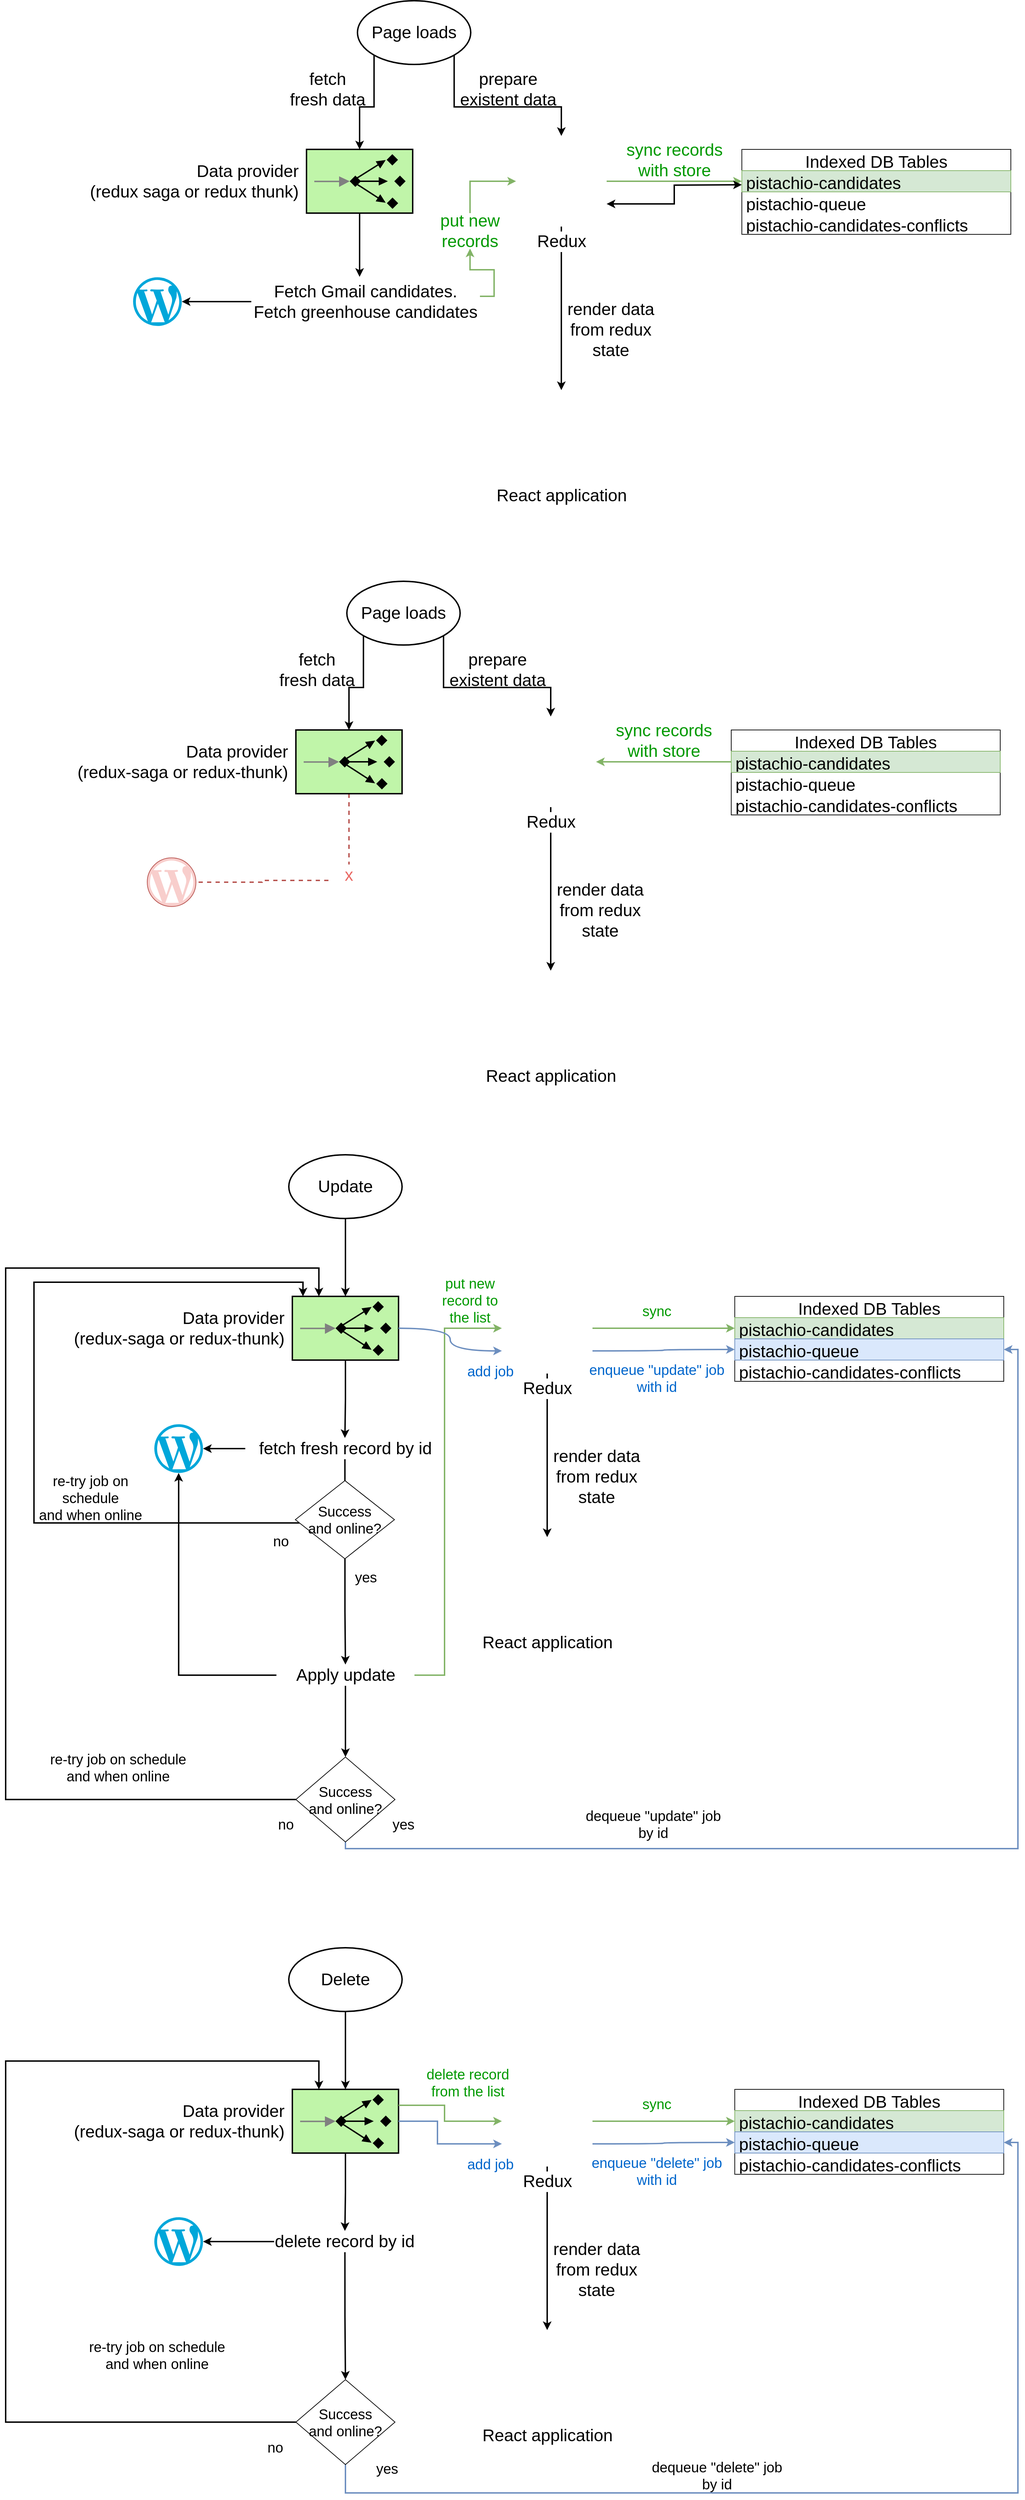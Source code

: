 <mxfile version="20.2.3" type="github">
  <diagram id="n3OmtDXUTwSOZxKZHaJ7" name="Page-1">
    <mxGraphModel dx="2813" dy="1084" grid="1" gridSize="10" guides="1" tooltips="1" connect="1" arrows="1" fold="1" page="1" pageScale="1" pageWidth="850" pageHeight="1100" math="0" shadow="0">
      <root>
        <mxCell id="0" />
        <mxCell id="1" parent="0" />
        <mxCell id="Z41pFUrx37civVczPFok-12" style="edgeStyle=orthogonalEdgeStyle;rounded=0;orthogonalLoop=1;jettySize=auto;html=1;exitX=0;exitY=1;exitDx=0;exitDy=0;entryX=0.5;entryY=0;entryDx=0;entryDy=0;entryPerimeter=0;fontSize=24;startArrow=none;startFill=0;strokeWidth=2;" parent="1" source="Z41pFUrx37civVczPFok-16" target="Z41pFUrx37civVczPFok-6" edge="1">
          <mxGeometry relative="1" as="geometry">
            <mxPoint x="180" y="130" as="sourcePoint" />
          </mxGeometry>
        </mxCell>
        <mxCell id="Z41pFUrx37civVczPFok-13" style="edgeStyle=orthogonalEdgeStyle;rounded=0;orthogonalLoop=1;jettySize=auto;html=1;exitX=1;exitY=1;exitDx=0;exitDy=0;entryX=0.5;entryY=0;entryDx=0;entryDy=0;fontSize=24;startArrow=none;startFill=0;strokeWidth=2;" parent="1" source="Z41pFUrx37civVczPFok-16" target="Z41pFUrx37civVczPFok-5" edge="1">
          <mxGeometry relative="1" as="geometry">
            <mxPoint x="260" y="130" as="sourcePoint" />
            <Array as="points">
              <mxPoint x="274" y="200" />
              <mxPoint x="425" y="200" />
            </Array>
          </mxGeometry>
        </mxCell>
        <mxCell id="Z41pFUrx37civVczPFok-4" value="React application" style="shape=image;html=1;verticalAlign=top;verticalLabelPosition=bottom;labelBackgroundColor=#ffffff;imageAspect=0;aspect=fixed;image=https://cdn1.iconfinder.com/data/icons/unicons-line-vol-5/24/react-128.png;fontSize=24;" parent="1" vertex="1">
          <mxGeometry x="361" y="600" width="128" height="128" as="geometry" />
        </mxCell>
        <mxCell id="Z41pFUrx37civVczPFok-11" style="edgeStyle=orthogonalEdgeStyle;rounded=0;orthogonalLoop=1;jettySize=auto;html=1;entryX=0;entryY=0.5;entryDx=0;entryDy=0;fontSize=24;strokeWidth=2;startArrow=none;startFill=0;fillColor=#d5e8d4;strokeColor=#82b366;" parent="1" source="Z41pFUrx37civVczPFok-5" target="Z41pFUrx37civVczPFok-8" edge="1">
          <mxGeometry relative="1" as="geometry" />
        </mxCell>
        <mxCell id="Z41pFUrx37civVczPFok-21" style="edgeStyle=orthogonalEdgeStyle;rounded=0;orthogonalLoop=1;jettySize=auto;html=1;entryX=0.5;entryY=0;entryDx=0;entryDy=0;fontSize=24;startArrow=none;startFill=0;strokeWidth=2;" parent="1" source="Z41pFUrx37civVczPFok-5" target="Z41pFUrx37civVczPFok-4" edge="1">
          <mxGeometry relative="1" as="geometry" />
        </mxCell>
        <mxCell id="X_6sAjhMBoOv0ny-Y4ly-42" style="edgeStyle=orthogonalEdgeStyle;rounded=0;orthogonalLoop=1;jettySize=auto;html=1;exitX=1;exitY=0.75;exitDx=0;exitDy=0;fontSize=20;startArrow=classic;startFill=1;strokeWidth=2;" edge="1" parent="1" source="Z41pFUrx37civVczPFok-5">
          <mxGeometry relative="1" as="geometry">
            <mxPoint x="680" y="310" as="targetPoint" />
          </mxGeometry>
        </mxCell>
        <mxCell id="Z41pFUrx37civVczPFok-5" value="Redux" style="shape=image;html=1;verticalAlign=top;verticalLabelPosition=bottom;labelBackgroundColor=#ffffff;imageAspect=0;aspect=fixed;image=https://cdn2.iconfinder.com/data/icons/boxicons-logos/24/bxl-redux-128.png;fontSize=24;" parent="1" vertex="1">
          <mxGeometry x="361" y="241" width="128" height="128" as="geometry" />
        </mxCell>
        <mxCell id="Z41pFUrx37civVczPFok-15" style="edgeStyle=orthogonalEdgeStyle;rounded=0;orthogonalLoop=1;jettySize=auto;html=1;entryX=0.5;entryY=0;entryDx=0;entryDy=0;fontSize=24;startArrow=none;startFill=0;strokeWidth=2;" parent="1" source="Z41pFUrx37civVczPFok-6" edge="1">
          <mxGeometry relative="1" as="geometry">
            <mxPoint x="140" y="440" as="targetPoint" />
          </mxGeometry>
        </mxCell>
        <mxCell id="Z41pFUrx37civVczPFok-6" value="&lt;font style=&quot;font-size: 24px;&quot;&gt;Data provider&lt;br&gt;&lt;/font&gt;&lt;font style=&quot;font-size: 24px;&quot;&gt;(redux saga or redux thunk)&lt;br&gt;&lt;/font&gt;" style="fillColor=#c0f5a9;dashed=0;outlineConnect=0;strokeWidth=2;html=1;align=right;fontSize=8;verticalLabelPosition=middle;verticalAlign=middle;shape=mxgraph.eip.message_dispatcher;labelPosition=left;spacingRight=10;" parent="1" vertex="1">
          <mxGeometry x="65" y="260" width="150" height="90" as="geometry" />
        </mxCell>
        <mxCell id="Z41pFUrx37civVczPFok-7" value="Indexed DB Tables" style="swimlane;fontStyle=0;childLayout=stackLayout;horizontal=1;startSize=30;horizontalStack=0;resizeParent=1;resizeParentMax=0;resizeLast=0;collapsible=1;marginBottom=0;fontSize=24;" parent="1" vertex="1">
          <mxGeometry x="680" y="260" width="380" height="120" as="geometry" />
        </mxCell>
        <mxCell id="Z41pFUrx37civVczPFok-8" value="pistachio-candidates" style="text;strokeColor=#82b366;fillColor=#d5e8d4;align=left;verticalAlign=middle;spacingLeft=4;spacingRight=4;overflow=hidden;points=[[0,0.5],[1,0.5]];portConstraint=eastwest;rotatable=0;fontSize=24;" parent="Z41pFUrx37civVczPFok-7" vertex="1">
          <mxGeometry y="30" width="380" height="30" as="geometry" />
        </mxCell>
        <mxCell id="Z41pFUrx37civVczPFok-9" value="pistachio-queue" style="text;strokeColor=none;fillColor=none;align=left;verticalAlign=middle;spacingLeft=4;spacingRight=4;overflow=hidden;points=[[0,0.5],[1,0.5]];portConstraint=eastwest;rotatable=0;fontSize=24;" parent="Z41pFUrx37civVczPFok-7" vertex="1">
          <mxGeometry y="60" width="380" height="30" as="geometry" />
        </mxCell>
        <mxCell id="Z41pFUrx37civVczPFok-10" value="pistachio-candidates-conflicts" style="text;strokeColor=none;fillColor=none;align=left;verticalAlign=middle;spacingLeft=4;spacingRight=4;overflow=hidden;points=[[0,0.5],[1,0.5]];portConstraint=eastwest;rotatable=0;fontSize=24;" parent="Z41pFUrx37civVczPFok-7" vertex="1">
          <mxGeometry y="90" width="380" height="30" as="geometry" />
        </mxCell>
        <mxCell id="Z41pFUrx37civVczPFok-20" style="edgeStyle=orthogonalEdgeStyle;rounded=0;orthogonalLoop=1;jettySize=auto;html=1;entryX=0;entryY=0.5;entryDx=0;entryDy=0;fontSize=24;startArrow=none;startFill=0;strokeWidth=2;exitX=0.5;exitY=0;exitDx=0;exitDy=0;fillColor=#d5e8d4;strokeColor=#82b366;" parent="1" source="Z41pFUrx37civVczPFok-25" target="Z41pFUrx37civVczPFok-5" edge="1">
          <mxGeometry relative="1" as="geometry" />
        </mxCell>
        <mxCell id="Z41pFUrx37civVczPFok-16" value="&lt;font style=&quot;font-size: 24px;&quot;&gt;Page loads&lt;/font&gt;" style="ellipse;whiteSpace=wrap;html=1;fontSize=24;strokeWidth=2;" parent="1" vertex="1">
          <mxGeometry x="137" y="50" width="160" height="90" as="geometry" />
        </mxCell>
        <mxCell id="Z41pFUrx37civVczPFok-18" value="" style="dashed=0;outlineConnect=0;html=1;align=center;labelPosition=center;verticalLabelPosition=bottom;verticalAlign=top;shape=mxgraph.weblogos.wordpress_2;fillColor=#00A7DA;strokeColor=none;fontSize=24;" parent="1" vertex="1">
          <mxGeometry x="-180" y="440.6" width="68.8" height="68.8" as="geometry" />
        </mxCell>
        <mxCell id="Z41pFUrx37civVczPFok-22" value="fetch fresh data" style="text;html=1;strokeColor=none;fillColor=none;align=center;verticalAlign=middle;whiteSpace=wrap;rounded=0;fontSize=24;" parent="1" vertex="1">
          <mxGeometry x="40" y="160" width="110" height="30" as="geometry" />
        </mxCell>
        <mxCell id="Z41pFUrx37civVczPFok-23" value="prepare existent data" style="text;html=1;strokeColor=none;fillColor=none;align=center;verticalAlign=middle;whiteSpace=wrap;rounded=0;fontSize=24;" parent="1" vertex="1">
          <mxGeometry x="275" y="160" width="150" height="30" as="geometry" />
        </mxCell>
        <mxCell id="Z41pFUrx37civVczPFok-24" value="sync records with store" style="text;html=1;strokeColor=none;fillColor=none;align=center;verticalAlign=middle;whiteSpace=wrap;rounded=0;fontSize=24;fontColor=#009900;" parent="1" vertex="1">
          <mxGeometry x="510" y="255" width="150" height="40" as="geometry" />
        </mxCell>
        <mxCell id="Z41pFUrx37civVczPFok-25" value="put new records" style="text;html=1;strokeColor=none;fillColor=none;align=center;verticalAlign=middle;whiteSpace=wrap;rounded=0;fontSize=24;fontColor=#009900;" parent="1" vertex="1">
          <mxGeometry x="236" y="350" width="120" height="50" as="geometry" />
        </mxCell>
        <mxCell id="Z41pFUrx37civVczPFok-29" value="render data from redux state" style="text;html=1;strokeColor=none;fillColor=none;align=center;verticalAlign=middle;whiteSpace=wrap;rounded=0;fontSize=24;" parent="1" vertex="1">
          <mxGeometry x="410" y="500.4" width="170" height="30" as="geometry" />
        </mxCell>
        <mxCell id="Z41pFUrx37civVczPFok-31" style="edgeStyle=orthogonalEdgeStyle;rounded=0;orthogonalLoop=1;jettySize=auto;html=1;fontSize=24;startArrow=none;startFill=0;strokeWidth=2;" parent="1" source="Z41pFUrx37civVczPFok-30" target="Z41pFUrx37civVczPFok-18" edge="1">
          <mxGeometry relative="1" as="geometry" />
        </mxCell>
        <mxCell id="X_6sAjhMBoOv0ny-Y4ly-40" style="edgeStyle=orthogonalEdgeStyle;rounded=0;orthogonalLoop=1;jettySize=auto;html=1;entryX=0.5;entryY=1;entryDx=0;entryDy=0;fontSize=20;startArrow=none;startFill=0;strokeWidth=2;exitX=1;exitY=0.25;exitDx=0;exitDy=0;fillColor=#d5e8d4;strokeColor=#82b366;" edge="1" parent="1" source="Z41pFUrx37civVczPFok-30" target="Z41pFUrx37civVczPFok-25">
          <mxGeometry relative="1" as="geometry" />
        </mxCell>
        <mxCell id="Z41pFUrx37civVczPFok-30" value="&lt;div&gt;Fetch Gmail candidates.&lt;/div&gt;&lt;div&gt;Fetch greenhouse candidates&lt;br&gt;&lt;/div&gt;" style="text;html=1;strokeColor=none;fillColor=none;align=center;verticalAlign=middle;whiteSpace=wrap;rounded=0;fontSize=24;" parent="1" vertex="1">
          <mxGeometry x="-13" y="460" width="323" height="30" as="geometry" />
        </mxCell>
        <mxCell id="Z41pFUrx37civVczPFok-32" style="edgeStyle=orthogonalEdgeStyle;rounded=0;orthogonalLoop=1;jettySize=auto;html=1;exitX=0;exitY=1;exitDx=0;exitDy=0;entryX=0.5;entryY=0;entryDx=0;entryDy=0;entryPerimeter=0;fontSize=24;startArrow=none;startFill=0;strokeWidth=2;" parent="1" source="Z41pFUrx37civVczPFok-45" target="Z41pFUrx37civVczPFok-39" edge="1">
          <mxGeometry relative="1" as="geometry">
            <mxPoint x="165" y="950" as="sourcePoint" />
          </mxGeometry>
        </mxCell>
        <mxCell id="Z41pFUrx37civVczPFok-33" style="edgeStyle=orthogonalEdgeStyle;rounded=0;orthogonalLoop=1;jettySize=auto;html=1;exitX=1;exitY=1;exitDx=0;exitDy=0;entryX=0.5;entryY=0;entryDx=0;entryDy=0;fontSize=24;startArrow=none;startFill=0;strokeWidth=2;" parent="1" source="Z41pFUrx37civVczPFok-45" target="Z41pFUrx37civVczPFok-37" edge="1">
          <mxGeometry relative="1" as="geometry">
            <mxPoint x="245" y="950" as="sourcePoint" />
            <Array as="points">
              <mxPoint x="259" y="1020" />
              <mxPoint x="410" y="1020" />
            </Array>
          </mxGeometry>
        </mxCell>
        <mxCell id="Z41pFUrx37civVczPFok-34" value="React application" style="shape=image;html=1;verticalAlign=top;verticalLabelPosition=bottom;labelBackgroundColor=#ffffff;imageAspect=0;aspect=fixed;image=https://cdn1.iconfinder.com/data/icons/unicons-line-vol-5/24/react-128.png;fontSize=24;" parent="1" vertex="1">
          <mxGeometry x="346" y="1420" width="128" height="128" as="geometry" />
        </mxCell>
        <mxCell id="Z41pFUrx37civVczPFok-35" style="edgeStyle=orthogonalEdgeStyle;rounded=0;orthogonalLoop=1;jettySize=auto;html=1;entryX=0;entryY=0.5;entryDx=0;entryDy=0;fontSize=24;strokeWidth=2;startArrow=classic;startFill=1;endArrow=none;endFill=0;fillColor=#d5e8d4;strokeColor=#82b366;" parent="1" source="Z41pFUrx37civVczPFok-37" target="Z41pFUrx37civVczPFok-41" edge="1">
          <mxGeometry relative="1" as="geometry" />
        </mxCell>
        <mxCell id="Z41pFUrx37civVczPFok-36" style="edgeStyle=orthogonalEdgeStyle;rounded=0;orthogonalLoop=1;jettySize=auto;html=1;entryX=0.5;entryY=0;entryDx=0;entryDy=0;fontSize=24;startArrow=none;startFill=0;strokeWidth=2;" parent="1" source="Z41pFUrx37civVczPFok-37" target="Z41pFUrx37civVczPFok-34" edge="1">
          <mxGeometry relative="1" as="geometry" />
        </mxCell>
        <mxCell id="Z41pFUrx37civVczPFok-37" value="Redux" style="shape=image;html=1;verticalAlign=top;verticalLabelPosition=bottom;labelBackgroundColor=#ffffff;imageAspect=0;aspect=fixed;image=https://cdn2.iconfinder.com/data/icons/boxicons-logos/24/bxl-redux-128.png;fontSize=24;" parent="1" vertex="1">
          <mxGeometry x="346" y="1061" width="128" height="128" as="geometry" />
        </mxCell>
        <mxCell id="Z41pFUrx37civVczPFok-38" style="edgeStyle=orthogonalEdgeStyle;rounded=0;orthogonalLoop=1;jettySize=auto;html=1;fontSize=24;startArrow=none;startFill=0;strokeWidth=2;entryX=0.5;entryY=0;entryDx=0;entryDy=0;dashed=1;fillColor=#f8cecc;strokeColor=#b85450;endArrow=none;endFill=0;" parent="1" source="Z41pFUrx37civVczPFok-39" target="Z41pFUrx37civVczPFok-53" edge="1">
          <mxGeometry relative="1" as="geometry">
            <mxPoint x="125" y="1270" as="targetPoint" />
          </mxGeometry>
        </mxCell>
        <mxCell id="Z41pFUrx37civVczPFok-39" value="&lt;font style=&quot;font-size: 24px;&quot;&gt;Data provider&lt;br&gt;&lt;/font&gt;&lt;font style=&quot;font-size: 24px;&quot;&gt;(redux-saga or redux-thunk)&lt;br&gt;&lt;/font&gt;" style="fillColor=#c0f5a9;dashed=0;outlineConnect=0;strokeWidth=2;html=1;align=right;fontSize=8;verticalLabelPosition=middle;verticalAlign=middle;shape=mxgraph.eip.message_dispatcher;labelPosition=left;spacingRight=10;" parent="1" vertex="1">
          <mxGeometry x="50" y="1080" width="150" height="90" as="geometry" />
        </mxCell>
        <mxCell id="Z41pFUrx37civVczPFok-40" value="Indexed DB Tables" style="swimlane;fontStyle=0;childLayout=stackLayout;horizontal=1;startSize=30;horizontalStack=0;resizeParent=1;resizeParentMax=0;resizeLast=0;collapsible=1;marginBottom=0;fontSize=24;" parent="1" vertex="1">
          <mxGeometry x="665" y="1080" width="380" height="120" as="geometry" />
        </mxCell>
        <mxCell id="Z41pFUrx37civVczPFok-41" value="pistachio-candidates" style="text;strokeColor=#82b366;fillColor=#d5e8d4;align=left;verticalAlign=middle;spacingLeft=4;spacingRight=4;overflow=hidden;points=[[0,0.5],[1,0.5]];portConstraint=eastwest;rotatable=0;fontSize=24;" parent="Z41pFUrx37civVczPFok-40" vertex="1">
          <mxGeometry y="30" width="380" height="30" as="geometry" />
        </mxCell>
        <mxCell id="Z41pFUrx37civVczPFok-42" value="pistachio-queue" style="text;strokeColor=none;fillColor=none;align=left;verticalAlign=middle;spacingLeft=4;spacingRight=4;overflow=hidden;points=[[0,0.5],[1,0.5]];portConstraint=eastwest;rotatable=0;fontSize=24;" parent="Z41pFUrx37civVczPFok-40" vertex="1">
          <mxGeometry y="60" width="380" height="30" as="geometry" />
        </mxCell>
        <mxCell id="Z41pFUrx37civVczPFok-43" value="pistachio-candidates-conflicts" style="text;strokeColor=none;fillColor=none;align=left;verticalAlign=middle;spacingLeft=4;spacingRight=4;overflow=hidden;points=[[0,0.5],[1,0.5]];portConstraint=eastwest;rotatable=0;fontSize=24;" parent="Z41pFUrx37civVczPFok-40" vertex="1">
          <mxGeometry y="90" width="380" height="30" as="geometry" />
        </mxCell>
        <mxCell id="Z41pFUrx37civVczPFok-45" value="&lt;font style=&quot;font-size: 24px;&quot;&gt;Page loads&lt;/font&gt;" style="ellipse;whiteSpace=wrap;html=1;fontSize=24;strokeWidth=2;" parent="1" vertex="1">
          <mxGeometry x="122" y="870" width="160" height="90" as="geometry" />
        </mxCell>
        <mxCell id="Z41pFUrx37civVczPFok-46" value="" style="dashed=0;outlineConnect=0;html=1;align=center;labelPosition=center;verticalLabelPosition=bottom;verticalAlign=top;shape=mxgraph.weblogos.wordpress_2;fillColor=#f8cecc;strokeColor=#b85450;fontSize=24;" parent="1" vertex="1">
          <mxGeometry x="-160" y="1260.6" width="68.8" height="68.8" as="geometry" />
        </mxCell>
        <mxCell id="Z41pFUrx37civVczPFok-47" value="fetch fresh data" style="text;html=1;strokeColor=none;fillColor=none;align=center;verticalAlign=middle;whiteSpace=wrap;rounded=0;fontSize=24;" parent="1" vertex="1">
          <mxGeometry x="25" y="980" width="110" height="30" as="geometry" />
        </mxCell>
        <mxCell id="Z41pFUrx37civVczPFok-48" value="prepare existent data" style="text;html=1;strokeColor=none;fillColor=none;align=center;verticalAlign=middle;whiteSpace=wrap;rounded=0;fontSize=24;" parent="1" vertex="1">
          <mxGeometry x="260" y="980" width="150" height="30" as="geometry" />
        </mxCell>
        <mxCell id="Z41pFUrx37civVczPFok-49" value="sync records with store" style="text;html=1;strokeColor=none;fillColor=none;align=center;verticalAlign=middle;whiteSpace=wrap;rounded=0;fontSize=24;fontColor=#009900;" parent="1" vertex="1">
          <mxGeometry x="495" y="1075" width="150" height="40" as="geometry" />
        </mxCell>
        <mxCell id="Z41pFUrx37civVczPFok-51" value="render data from redux state" style="text;html=1;strokeColor=none;fillColor=none;align=center;verticalAlign=middle;whiteSpace=wrap;rounded=0;fontSize=24;" parent="1" vertex="1">
          <mxGeometry x="395" y="1320.4" width="170" height="30" as="geometry" />
        </mxCell>
        <mxCell id="Z41pFUrx37civVczPFok-52" style="edgeStyle=orthogonalEdgeStyle;rounded=0;orthogonalLoop=1;jettySize=auto;html=1;fontSize=24;startArrow=none;startFill=0;strokeWidth=2;exitX=0;exitY=0.75;exitDx=0;exitDy=0;endArrow=none;endFill=0;dashed=1;fillColor=#f8cecc;strokeColor=#b85450;" parent="1" source="Z41pFUrx37civVczPFok-53" target="Z41pFUrx37civVczPFok-46" edge="1">
          <mxGeometry relative="1" as="geometry" />
        </mxCell>
        <mxCell id="Z41pFUrx37civVczPFok-53" value="x" style="text;html=1;align=center;verticalAlign=middle;whiteSpace=wrap;rounded=0;fontSize=24;fontColor=#EA6B66;" parent="1" vertex="1">
          <mxGeometry x="96" y="1270" width="58" height="30" as="geometry" />
        </mxCell>
        <mxCell id="X_6sAjhMBoOv0ny-Y4ly-1" style="edgeStyle=orthogonalEdgeStyle;rounded=0;orthogonalLoop=1;jettySize=auto;html=1;exitX=0.5;exitY=1;exitDx=0;exitDy=0;entryX=0.5;entryY=0;entryDx=0;entryDy=0;entryPerimeter=0;fontSize=24;startArrow=none;startFill=0;strokeWidth=2;" edge="1" parent="1" source="X_6sAjhMBoOv0ny-Y4ly-14" target="X_6sAjhMBoOv0ny-Y4ly-8">
          <mxGeometry relative="1" as="geometry">
            <mxPoint x="160" y="1750" as="sourcePoint" />
          </mxGeometry>
        </mxCell>
        <mxCell id="X_6sAjhMBoOv0ny-Y4ly-3" value="React application" style="shape=image;html=1;verticalAlign=top;verticalLabelPosition=bottom;labelBackgroundColor=#ffffff;imageAspect=0;aspect=fixed;image=https://cdn1.iconfinder.com/data/icons/unicons-line-vol-5/24/react-128.png;fontSize=24;" vertex="1" parent="1">
          <mxGeometry x="341" y="2220" width="128" height="128" as="geometry" />
        </mxCell>
        <mxCell id="X_6sAjhMBoOv0ny-Y4ly-4" style="edgeStyle=orthogonalEdgeStyle;rounded=0;orthogonalLoop=1;jettySize=auto;html=1;entryX=0;entryY=0.5;entryDx=0;entryDy=0;fontSize=24;strokeWidth=2;startArrow=none;startFill=0;fillColor=#d5e8d4;strokeColor=#82b366;" edge="1" parent="1" source="X_6sAjhMBoOv0ny-Y4ly-6" target="X_6sAjhMBoOv0ny-Y4ly-10">
          <mxGeometry relative="1" as="geometry" />
        </mxCell>
        <mxCell id="X_6sAjhMBoOv0ny-Y4ly-5" style="edgeStyle=orthogonalEdgeStyle;rounded=0;orthogonalLoop=1;jettySize=auto;html=1;entryX=0.5;entryY=0;entryDx=0;entryDy=0;fontSize=24;startArrow=none;startFill=0;strokeWidth=2;" edge="1" parent="1" source="X_6sAjhMBoOv0ny-Y4ly-6" target="X_6sAjhMBoOv0ny-Y4ly-3">
          <mxGeometry relative="1" as="geometry" />
        </mxCell>
        <mxCell id="X_6sAjhMBoOv0ny-Y4ly-27" style="edgeStyle=orthogonalEdgeStyle;rounded=0;orthogonalLoop=1;jettySize=auto;html=1;exitX=1;exitY=0.75;exitDx=0;exitDy=0;entryX=0;entryY=0.5;entryDx=0;entryDy=0;fontSize=24;strokeWidth=2;curved=1;fillColor=#dae8fc;strokeColor=#6c8ebf;" edge="1" parent="1" source="X_6sAjhMBoOv0ny-Y4ly-6" target="X_6sAjhMBoOv0ny-Y4ly-11">
          <mxGeometry relative="1" as="geometry" />
        </mxCell>
        <mxCell id="X_6sAjhMBoOv0ny-Y4ly-6" value="Redux" style="shape=image;html=1;verticalAlign=top;verticalLabelPosition=bottom;labelBackgroundColor=#ffffff;imageAspect=0;aspect=fixed;image=https://cdn2.iconfinder.com/data/icons/boxicons-logos/24/bxl-redux-128.png;fontSize=24;" vertex="1" parent="1">
          <mxGeometry x="341" y="1861" width="128" height="128" as="geometry" />
        </mxCell>
        <mxCell id="X_6sAjhMBoOv0ny-Y4ly-7" style="edgeStyle=orthogonalEdgeStyle;rounded=0;orthogonalLoop=1;jettySize=auto;html=1;entryX=0.5;entryY=0;entryDx=0;entryDy=0;fontSize=24;startArrow=none;startFill=0;strokeWidth=2;" edge="1" parent="1" source="X_6sAjhMBoOv0ny-Y4ly-8" target="X_6sAjhMBoOv0ny-Y4ly-22">
          <mxGeometry relative="1" as="geometry">
            <mxPoint x="120" y="2060" as="targetPoint" />
          </mxGeometry>
        </mxCell>
        <mxCell id="X_6sAjhMBoOv0ny-Y4ly-8" value="&lt;font style=&quot;font-size: 24px;&quot;&gt;Data provider&lt;br&gt;&lt;/font&gt;&lt;font style=&quot;font-size: 24px;&quot;&gt;(redux-saga or redux-thunk)&lt;br&gt;&lt;/font&gt;" style="fillColor=#c0f5a9;dashed=0;outlineConnect=0;strokeWidth=2;html=1;align=right;fontSize=8;verticalLabelPosition=middle;verticalAlign=middle;shape=mxgraph.eip.message_dispatcher;labelPosition=left;spacingRight=10;" vertex="1" parent="1">
          <mxGeometry x="45" y="1880" width="150" height="90" as="geometry" />
        </mxCell>
        <mxCell id="X_6sAjhMBoOv0ny-Y4ly-9" value="Indexed DB Tables" style="swimlane;fontStyle=0;childLayout=stackLayout;horizontal=1;startSize=30;horizontalStack=0;resizeParent=1;resizeParentMax=0;resizeLast=0;collapsible=1;marginBottom=0;fontSize=24;" vertex="1" parent="1">
          <mxGeometry x="670" y="1880" width="380" height="120" as="geometry" />
        </mxCell>
        <mxCell id="X_6sAjhMBoOv0ny-Y4ly-10" value="pistachio-candidates" style="text;align=left;verticalAlign=middle;spacingLeft=4;spacingRight=4;overflow=hidden;points=[[0,0.5],[1,0.5]];portConstraint=eastwest;rotatable=0;fontSize=24;fillColor=#d5e8d4;strokeColor=#82b366;" vertex="1" parent="X_6sAjhMBoOv0ny-Y4ly-9">
          <mxGeometry y="30" width="380" height="30" as="geometry" />
        </mxCell>
        <mxCell id="X_6sAjhMBoOv0ny-Y4ly-11" value="pistachio-queue" style="text;strokeColor=#6c8ebf;fillColor=#dae8fc;align=left;verticalAlign=middle;spacingLeft=4;spacingRight=4;overflow=hidden;points=[[0,0.5],[1,0.5]];portConstraint=eastwest;rotatable=0;fontSize=24;" vertex="1" parent="X_6sAjhMBoOv0ny-Y4ly-9">
          <mxGeometry y="60" width="380" height="30" as="geometry" />
        </mxCell>
        <mxCell id="X_6sAjhMBoOv0ny-Y4ly-12" value="pistachio-candidates-conflicts" style="text;strokeColor=none;fillColor=none;align=left;verticalAlign=middle;spacingLeft=4;spacingRight=4;overflow=hidden;points=[[0,0.5],[1,0.5]];portConstraint=eastwest;rotatable=0;fontSize=24;" vertex="1" parent="X_6sAjhMBoOv0ny-Y4ly-9">
          <mxGeometry y="90" width="380" height="30" as="geometry" />
        </mxCell>
        <mxCell id="X_6sAjhMBoOv0ny-Y4ly-13" style="edgeStyle=orthogonalEdgeStyle;rounded=0;orthogonalLoop=1;jettySize=auto;html=1;entryX=0;entryY=0.5;entryDx=0;entryDy=0;fontSize=24;startArrow=none;startFill=0;strokeWidth=2;exitX=1;exitY=0.5;exitDx=0;exitDy=0;fillColor=#d5e8d4;strokeColor=#82b366;" edge="1" parent="1" source="X_6sAjhMBoOv0ny-Y4ly-23" target="X_6sAjhMBoOv0ny-Y4ly-6">
          <mxGeometry relative="1" as="geometry">
            <Array as="points">
              <mxPoint x="260" y="2415" />
              <mxPoint x="260" y="1925" />
            </Array>
          </mxGeometry>
        </mxCell>
        <mxCell id="X_6sAjhMBoOv0ny-Y4ly-14" value="Update" style="ellipse;whiteSpace=wrap;html=1;fontSize=24;strokeWidth=2;" vertex="1" parent="1">
          <mxGeometry x="40" y="1680" width="160" height="90" as="geometry" />
        </mxCell>
        <mxCell id="X_6sAjhMBoOv0ny-Y4ly-15" value="" style="dashed=0;outlineConnect=0;html=1;align=center;labelPosition=center;verticalLabelPosition=bottom;verticalAlign=top;shape=mxgraph.weblogos.wordpress_2;fillColor=#00A7DA;strokeColor=none;fontSize=24;" vertex="1" parent="1">
          <mxGeometry x="-150" y="2060.6" width="68.8" height="68.8" as="geometry" />
        </mxCell>
        <mxCell id="X_6sAjhMBoOv0ny-Y4ly-18" value="sync" style="text;html=1;strokeColor=none;fillColor=none;align=center;verticalAlign=middle;whiteSpace=wrap;rounded=0;fontSize=20;fontColor=#009900;" vertex="1" parent="1">
          <mxGeometry x="527" y="1880" width="66" height="40" as="geometry" />
        </mxCell>
        <mxCell id="X_6sAjhMBoOv0ny-Y4ly-19" value="put new record to the list" style="text;html=1;strokeColor=none;fillColor=none;align=center;verticalAlign=middle;whiteSpace=wrap;rounded=0;fontSize=20;fontColor=#009900;" vertex="1" parent="1">
          <mxGeometry x="246" y="1870" width="100" height="30" as="geometry" />
        </mxCell>
        <mxCell id="X_6sAjhMBoOv0ny-Y4ly-20" value="render data from redux state" style="text;html=1;strokeColor=none;fillColor=none;align=center;verticalAlign=middle;whiteSpace=wrap;rounded=0;fontSize=24;" vertex="1" parent="1">
          <mxGeometry x="390" y="2120.4" width="170" height="30" as="geometry" />
        </mxCell>
        <mxCell id="X_6sAjhMBoOv0ny-Y4ly-21" style="edgeStyle=orthogonalEdgeStyle;rounded=0;orthogonalLoop=1;jettySize=auto;html=1;fontSize=24;startArrow=none;startFill=0;strokeWidth=2;" edge="1" parent="1" source="X_6sAjhMBoOv0ny-Y4ly-22" target="X_6sAjhMBoOv0ny-Y4ly-15">
          <mxGeometry relative="1" as="geometry" />
        </mxCell>
        <mxCell id="X_6sAjhMBoOv0ny-Y4ly-24" style="edgeStyle=orthogonalEdgeStyle;rounded=0;orthogonalLoop=1;jettySize=auto;html=1;entryX=0.5;entryY=0;entryDx=0;entryDy=0;fontSize=24;strokeWidth=2;startArrow=none;" edge="1" parent="1" source="X_6sAjhMBoOv0ny-Y4ly-45" target="X_6sAjhMBoOv0ny-Y4ly-23">
          <mxGeometry relative="1" as="geometry" />
        </mxCell>
        <mxCell id="X_6sAjhMBoOv0ny-Y4ly-22" value="fetch fresh record by id" style="text;html=1;strokeColor=none;fillColor=none;align=center;verticalAlign=middle;whiteSpace=wrap;rounded=0;fontSize=24;" vertex="1" parent="1">
          <mxGeometry x="-21.5" y="2080" width="281.5" height="30" as="geometry" />
        </mxCell>
        <mxCell id="X_6sAjhMBoOv0ny-Y4ly-29" style="edgeStyle=orthogonalEdgeStyle;rounded=0;orthogonalLoop=1;jettySize=auto;html=1;exitX=0;exitY=0.5;exitDx=0;exitDy=0;fontSize=20;strokeWidth=2;" edge="1" parent="1" source="X_6sAjhMBoOv0ny-Y4ly-23" target="X_6sAjhMBoOv0ny-Y4ly-15">
          <mxGeometry relative="1" as="geometry" />
        </mxCell>
        <mxCell id="X_6sAjhMBoOv0ny-Y4ly-30" style="edgeStyle=orthogonalEdgeStyle;rounded=0;orthogonalLoop=1;jettySize=auto;html=1;entryX=0;entryY=0.75;entryDx=0;entryDy=0;fontSize=20;strokeWidth=2;exitX=1;exitY=0.5;exitDx=0;exitDy=0;exitPerimeter=0;curved=1;fillColor=#dae8fc;strokeColor=#6c8ebf;" edge="1" parent="1" source="X_6sAjhMBoOv0ny-Y4ly-8" target="X_6sAjhMBoOv0ny-Y4ly-6">
          <mxGeometry relative="1" as="geometry" />
        </mxCell>
        <mxCell id="X_6sAjhMBoOv0ny-Y4ly-38" style="edgeStyle=orthogonalEdgeStyle;rounded=0;orthogonalLoop=1;jettySize=auto;html=1;entryX=0.5;entryY=0;entryDx=0;entryDy=0;fontSize=20;startArrow=none;startFill=0;strokeWidth=2;" edge="1" parent="1" source="X_6sAjhMBoOv0ny-Y4ly-23" target="X_6sAjhMBoOv0ny-Y4ly-32">
          <mxGeometry relative="1" as="geometry" />
        </mxCell>
        <mxCell id="X_6sAjhMBoOv0ny-Y4ly-23" value="&lt;font style=&quot;font-size: 24px;&quot;&gt;A&lt;font style=&quot;font-size: 24px;&quot;&gt;pply update&lt;/font&gt;&lt;/font&gt;" style="text;html=1;strokeColor=none;fillColor=none;align=center;verticalAlign=middle;whiteSpace=wrap;rounded=0;" vertex="1" parent="1">
          <mxGeometry x="22.5" y="2400" width="195" height="30" as="geometry" />
        </mxCell>
        <mxCell id="X_6sAjhMBoOv0ny-Y4ly-28" value="enqueue &quot;update&quot; job with id " style="text;html=1;strokeColor=none;fillColor=none;align=center;verticalAlign=middle;whiteSpace=wrap;rounded=0;fontSize=20;fontColor=#0066CC;" vertex="1" parent="1">
          <mxGeometry x="455" y="1970" width="210" height="50.6" as="geometry" />
        </mxCell>
        <mxCell id="X_6sAjhMBoOv0ny-Y4ly-31" value="add job" style="text;html=1;strokeColor=none;fillColor=none;align=center;verticalAlign=middle;whiteSpace=wrap;rounded=0;fontSize=20;fontColor=#0066CC;" vertex="1" parent="1">
          <mxGeometry x="275" y="1970" width="100" height="30" as="geometry" />
        </mxCell>
        <mxCell id="X_6sAjhMBoOv0ny-Y4ly-33" style="edgeStyle=orthogonalEdgeStyle;rounded=0;orthogonalLoop=1;jettySize=auto;html=1;entryX=1;entryY=0.5;entryDx=0;entryDy=0;fontSize=20;startArrow=none;startFill=0;strokeWidth=2;fillColor=#dae8fc;strokeColor=#6c8ebf;" edge="1" parent="1" source="X_6sAjhMBoOv0ny-Y4ly-32" target="X_6sAjhMBoOv0ny-Y4ly-11">
          <mxGeometry relative="1" as="geometry">
            <Array as="points">
              <mxPoint x="120" y="2660" />
              <mxPoint x="1070" y="2660" />
              <mxPoint x="1070" y="1955" />
            </Array>
          </mxGeometry>
        </mxCell>
        <mxCell id="X_6sAjhMBoOv0ny-Y4ly-37" style="edgeStyle=orthogonalEdgeStyle;rounded=0;orthogonalLoop=1;jettySize=auto;html=1;entryX=0.25;entryY=0;entryDx=0;entryDy=0;entryPerimeter=0;fontSize=20;startArrow=none;startFill=0;strokeWidth=2;exitX=0;exitY=0.5;exitDx=0;exitDy=0;" edge="1" parent="1" source="X_6sAjhMBoOv0ny-Y4ly-32" target="X_6sAjhMBoOv0ny-Y4ly-8">
          <mxGeometry relative="1" as="geometry">
            <Array as="points">
              <mxPoint x="-360" y="2591" />
              <mxPoint x="-360" y="1840" />
              <mxPoint x="83" y="1840" />
            </Array>
          </mxGeometry>
        </mxCell>
        <mxCell id="X_6sAjhMBoOv0ny-Y4ly-32" value="Success&lt;br&gt;and online?" style="rhombus;whiteSpace=wrap;html=1;fontSize=20;" vertex="1" parent="1">
          <mxGeometry x="50" y="2530.6" width="140" height="120" as="geometry" />
        </mxCell>
        <mxCell id="X_6sAjhMBoOv0ny-Y4ly-34" value="dequeue &quot;update&quot; job by id " style="text;html=1;strokeColor=none;fillColor=none;align=center;verticalAlign=middle;whiteSpace=wrap;rounded=0;fontSize=20;" vertex="1" parent="1">
          <mxGeometry x="450" y="2600" width="210" height="50.6" as="geometry" />
        </mxCell>
        <mxCell id="X_6sAjhMBoOv0ny-Y4ly-35" value="yes" style="text;html=1;strokeColor=none;fillColor=none;align=center;verticalAlign=middle;whiteSpace=wrap;rounded=0;fontSize=20;" vertex="1" parent="1">
          <mxGeometry x="173" y="2600" width="58" height="50.6" as="geometry" />
        </mxCell>
        <mxCell id="X_6sAjhMBoOv0ny-Y4ly-36" value="no" style="text;html=1;strokeColor=none;fillColor=none;align=center;verticalAlign=middle;whiteSpace=wrap;rounded=0;fontSize=20;" vertex="1" parent="1">
          <mxGeometry x="7" y="2600" width="58" height="50.6" as="geometry" />
        </mxCell>
        <mxCell id="X_6sAjhMBoOv0ny-Y4ly-39" value="re-try job on schedule and when online" style="text;html=1;strokeColor=none;fillColor=none;align=center;verticalAlign=middle;whiteSpace=wrap;rounded=0;fontSize=20;" vertex="1" parent="1">
          <mxGeometry x="-311.2" y="2510" width="220" height="70" as="geometry" />
        </mxCell>
        <mxCell id="X_6sAjhMBoOv0ny-Y4ly-46" style="edgeStyle=orthogonalEdgeStyle;rounded=0;orthogonalLoop=1;jettySize=auto;html=1;fontSize=20;startArrow=none;startFill=0;strokeWidth=2;" edge="1" parent="1" source="X_6sAjhMBoOv0ny-Y4ly-45" target="X_6sAjhMBoOv0ny-Y4ly-8">
          <mxGeometry relative="1" as="geometry">
            <Array as="points">
              <mxPoint x="-320" y="2200" />
              <mxPoint x="-320" y="1860" />
              <mxPoint x="60" y="1860" />
            </Array>
          </mxGeometry>
        </mxCell>
        <mxCell id="X_6sAjhMBoOv0ny-Y4ly-47" value="no" style="text;html=1;strokeColor=none;fillColor=none;align=center;verticalAlign=middle;whiteSpace=wrap;rounded=0;fontSize=20;" vertex="1" parent="1">
          <mxGeometry y="2200" width="58" height="50.6" as="geometry" />
        </mxCell>
        <mxCell id="X_6sAjhMBoOv0ny-Y4ly-48" value="re-try job on schedule&lt;br&gt; and when online" style="text;html=1;strokeColor=none;fillColor=none;align=center;verticalAlign=middle;whiteSpace=wrap;rounded=0;fontSize=20;" vertex="1" parent="1">
          <mxGeometry x="-330" y="2129.4" width="180" height="70" as="geometry" />
        </mxCell>
        <mxCell id="X_6sAjhMBoOv0ny-Y4ly-49" value="yes" style="text;html=1;strokeColor=none;fillColor=none;align=center;verticalAlign=middle;whiteSpace=wrap;rounded=0;fontSize=20;" vertex="1" parent="1">
          <mxGeometry x="119.5" y="2250.4" width="58" height="50.6" as="geometry" />
        </mxCell>
        <mxCell id="X_6sAjhMBoOv0ny-Y4ly-45" value="Success&lt;br&gt;and online?" style="rhombus;whiteSpace=wrap;html=1;fontSize=20;" vertex="1" parent="1">
          <mxGeometry x="49.25" y="2140.2" width="140" height="110.4" as="geometry" />
        </mxCell>
        <mxCell id="X_6sAjhMBoOv0ny-Y4ly-50" value="" style="edgeStyle=orthogonalEdgeStyle;rounded=0;orthogonalLoop=1;jettySize=auto;html=1;entryX=0.5;entryY=0;entryDx=0;entryDy=0;fontSize=24;strokeWidth=2;endArrow=none;" edge="1" parent="1" source="X_6sAjhMBoOv0ny-Y4ly-22" target="X_6sAjhMBoOv0ny-Y4ly-45">
          <mxGeometry relative="1" as="geometry">
            <mxPoint x="119.286" y="2110" as="sourcePoint" />
            <mxPoint x="120" y="2400" as="targetPoint" />
          </mxGeometry>
        </mxCell>
        <mxCell id="X_6sAjhMBoOv0ny-Y4ly-51" style="edgeStyle=orthogonalEdgeStyle;rounded=0;orthogonalLoop=1;jettySize=auto;html=1;exitX=0.5;exitY=1;exitDx=0;exitDy=0;entryX=0.5;entryY=0;entryDx=0;entryDy=0;entryPerimeter=0;fontSize=24;startArrow=none;startFill=0;strokeWidth=2;" edge="1" parent="1" source="X_6sAjhMBoOv0ny-Y4ly-64" target="X_6sAjhMBoOv0ny-Y4ly-58">
          <mxGeometry relative="1" as="geometry">
            <mxPoint x="160" y="2870" as="sourcePoint" />
          </mxGeometry>
        </mxCell>
        <mxCell id="X_6sAjhMBoOv0ny-Y4ly-52" value="React application" style="shape=image;html=1;verticalAlign=top;verticalLabelPosition=bottom;labelBackgroundColor=#ffffff;imageAspect=0;aspect=fixed;image=https://cdn1.iconfinder.com/data/icons/unicons-line-vol-5/24/react-128.png;fontSize=24;" vertex="1" parent="1">
          <mxGeometry x="341" y="3340" width="128" height="128" as="geometry" />
        </mxCell>
        <mxCell id="X_6sAjhMBoOv0ny-Y4ly-53" style="edgeStyle=orthogonalEdgeStyle;rounded=0;orthogonalLoop=1;jettySize=auto;html=1;entryX=0;entryY=0.5;entryDx=0;entryDy=0;fontSize=24;strokeWidth=2;startArrow=none;startFill=0;fillColor=#d5e8d4;strokeColor=#82b366;" edge="1" parent="1" source="X_6sAjhMBoOv0ny-Y4ly-56" target="X_6sAjhMBoOv0ny-Y4ly-60">
          <mxGeometry relative="1" as="geometry" />
        </mxCell>
        <mxCell id="X_6sAjhMBoOv0ny-Y4ly-54" style="edgeStyle=orthogonalEdgeStyle;rounded=0;orthogonalLoop=1;jettySize=auto;html=1;entryX=0.5;entryY=0;entryDx=0;entryDy=0;fontSize=24;startArrow=none;startFill=0;strokeWidth=2;" edge="1" parent="1" source="X_6sAjhMBoOv0ny-Y4ly-56" target="X_6sAjhMBoOv0ny-Y4ly-52">
          <mxGeometry relative="1" as="geometry" />
        </mxCell>
        <mxCell id="X_6sAjhMBoOv0ny-Y4ly-55" style="edgeStyle=orthogonalEdgeStyle;rounded=0;orthogonalLoop=1;jettySize=auto;html=1;exitX=1;exitY=0.75;exitDx=0;exitDy=0;entryX=0;entryY=0.5;entryDx=0;entryDy=0;fontSize=24;strokeWidth=2;curved=1;fillColor=#dae8fc;strokeColor=#6c8ebf;" edge="1" parent="1" source="X_6sAjhMBoOv0ny-Y4ly-56" target="X_6sAjhMBoOv0ny-Y4ly-61">
          <mxGeometry relative="1" as="geometry" />
        </mxCell>
        <mxCell id="X_6sAjhMBoOv0ny-Y4ly-56" value="Redux" style="shape=image;html=1;verticalAlign=top;verticalLabelPosition=bottom;labelBackgroundColor=#ffffff;imageAspect=0;aspect=fixed;image=https://cdn2.iconfinder.com/data/icons/boxicons-logos/24/bxl-redux-128.png;fontSize=24;" vertex="1" parent="1">
          <mxGeometry x="341" y="2981" width="128" height="128" as="geometry" />
        </mxCell>
        <mxCell id="X_6sAjhMBoOv0ny-Y4ly-57" style="edgeStyle=orthogonalEdgeStyle;rounded=0;orthogonalLoop=1;jettySize=auto;html=1;entryX=0.5;entryY=0;entryDx=0;entryDy=0;fontSize=24;startArrow=none;startFill=0;strokeWidth=2;" edge="1" parent="1" source="X_6sAjhMBoOv0ny-Y4ly-58" target="X_6sAjhMBoOv0ny-Y4ly-71">
          <mxGeometry relative="1" as="geometry">
            <mxPoint x="120" y="3180" as="targetPoint" />
          </mxGeometry>
        </mxCell>
        <mxCell id="X_6sAjhMBoOv0ny-Y4ly-58" value="&lt;font style=&quot;font-size: 24px;&quot;&gt;Data provider&lt;br&gt;&lt;/font&gt;&lt;font style=&quot;font-size: 24px;&quot;&gt;(redux-saga or redux-thunk)&lt;br&gt;&lt;/font&gt;" style="fillColor=#c0f5a9;dashed=0;outlineConnect=0;strokeWidth=2;html=1;align=right;fontSize=8;verticalLabelPosition=middle;verticalAlign=middle;shape=mxgraph.eip.message_dispatcher;labelPosition=left;spacingRight=10;" vertex="1" parent="1">
          <mxGeometry x="45" y="3000" width="150" height="90" as="geometry" />
        </mxCell>
        <mxCell id="X_6sAjhMBoOv0ny-Y4ly-59" value="Indexed DB Tables" style="swimlane;fontStyle=0;childLayout=stackLayout;horizontal=1;startSize=30;horizontalStack=0;resizeParent=1;resizeParentMax=0;resizeLast=0;collapsible=1;marginBottom=0;fontSize=24;" vertex="1" parent="1">
          <mxGeometry x="670" y="3000" width="380" height="120" as="geometry" />
        </mxCell>
        <mxCell id="X_6sAjhMBoOv0ny-Y4ly-60" value="pistachio-candidates" style="text;align=left;verticalAlign=middle;spacingLeft=4;spacingRight=4;overflow=hidden;points=[[0,0.5],[1,0.5]];portConstraint=eastwest;rotatable=0;fontSize=24;fillColor=#d5e8d4;strokeColor=#82b366;" vertex="1" parent="X_6sAjhMBoOv0ny-Y4ly-59">
          <mxGeometry y="30" width="380" height="30" as="geometry" />
        </mxCell>
        <mxCell id="X_6sAjhMBoOv0ny-Y4ly-61" value="pistachio-queue" style="text;strokeColor=#6c8ebf;fillColor=#dae8fc;align=left;verticalAlign=middle;spacingLeft=4;spacingRight=4;overflow=hidden;points=[[0,0.5],[1,0.5]];portConstraint=eastwest;rotatable=0;fontSize=24;" vertex="1" parent="X_6sAjhMBoOv0ny-Y4ly-59">
          <mxGeometry y="60" width="380" height="30" as="geometry" />
        </mxCell>
        <mxCell id="X_6sAjhMBoOv0ny-Y4ly-62" value="pistachio-candidates-conflicts" style="text;strokeColor=none;fillColor=none;align=left;verticalAlign=middle;spacingLeft=4;spacingRight=4;overflow=hidden;points=[[0,0.5],[1,0.5]];portConstraint=eastwest;rotatable=0;fontSize=24;" vertex="1" parent="X_6sAjhMBoOv0ny-Y4ly-59">
          <mxGeometry y="90" width="380" height="30" as="geometry" />
        </mxCell>
        <mxCell id="X_6sAjhMBoOv0ny-Y4ly-63" style="edgeStyle=orthogonalEdgeStyle;rounded=0;orthogonalLoop=1;jettySize=auto;html=1;entryX=0;entryY=0.5;entryDx=0;entryDy=0;fontSize=24;startArrow=none;startFill=0;strokeWidth=2;exitX=1;exitY=0.25;exitDx=0;exitDy=0;fillColor=#d5e8d4;strokeColor=#82b366;exitPerimeter=0;" edge="1" parent="1" source="X_6sAjhMBoOv0ny-Y4ly-58" target="X_6sAjhMBoOv0ny-Y4ly-56">
          <mxGeometry relative="1" as="geometry">
            <Array as="points">
              <mxPoint x="260" y="3022" />
              <mxPoint x="260" y="3045" />
            </Array>
            <mxPoint x="217.5" y="3535" as="sourcePoint" />
          </mxGeometry>
        </mxCell>
        <mxCell id="X_6sAjhMBoOv0ny-Y4ly-64" value="Delete" style="ellipse;whiteSpace=wrap;html=1;fontSize=24;strokeWidth=2;" vertex="1" parent="1">
          <mxGeometry x="40" y="2800" width="160" height="90" as="geometry" />
        </mxCell>
        <mxCell id="X_6sAjhMBoOv0ny-Y4ly-65" value="" style="dashed=0;outlineConnect=0;html=1;align=center;labelPosition=center;verticalLabelPosition=bottom;verticalAlign=top;shape=mxgraph.weblogos.wordpress_2;fillColor=#00A7DA;strokeColor=none;fontSize=24;" vertex="1" parent="1">
          <mxGeometry x="-150" y="3180.6" width="68.8" height="68.8" as="geometry" />
        </mxCell>
        <mxCell id="X_6sAjhMBoOv0ny-Y4ly-66" value="sync" style="text;html=1;strokeColor=none;fillColor=none;align=center;verticalAlign=middle;whiteSpace=wrap;rounded=0;fontSize=20;fontColor=#009900;" vertex="1" parent="1">
          <mxGeometry x="527" y="3000" width="66" height="40" as="geometry" />
        </mxCell>
        <mxCell id="X_6sAjhMBoOv0ny-Y4ly-67" value="delete record from the list" style="text;html=1;strokeColor=none;fillColor=none;align=center;verticalAlign=middle;whiteSpace=wrap;rounded=0;fontSize=20;fontColor=#009900;" vertex="1" parent="1">
          <mxGeometry x="230" y="2960" width="126" height="60" as="geometry" />
        </mxCell>
        <mxCell id="X_6sAjhMBoOv0ny-Y4ly-68" value="render data from redux state" style="text;html=1;strokeColor=none;fillColor=none;align=center;verticalAlign=middle;whiteSpace=wrap;rounded=0;fontSize=24;" vertex="1" parent="1">
          <mxGeometry x="390" y="3240.4" width="170" height="30" as="geometry" />
        </mxCell>
        <mxCell id="X_6sAjhMBoOv0ny-Y4ly-69" style="edgeStyle=orthogonalEdgeStyle;rounded=0;orthogonalLoop=1;jettySize=auto;html=1;fontSize=24;startArrow=none;startFill=0;strokeWidth=2;" edge="1" parent="1" source="X_6sAjhMBoOv0ny-Y4ly-71" target="X_6sAjhMBoOv0ny-Y4ly-65">
          <mxGeometry relative="1" as="geometry" />
        </mxCell>
        <mxCell id="X_6sAjhMBoOv0ny-Y4ly-71" value="delete record by id" style="text;html=1;strokeColor=none;fillColor=none;align=center;verticalAlign=middle;whiteSpace=wrap;rounded=0;fontSize=24;" vertex="1" parent="1">
          <mxGeometry x="19.25" y="3200" width="200" height="30" as="geometry" />
        </mxCell>
        <mxCell id="X_6sAjhMBoOv0ny-Y4ly-73" style="edgeStyle=orthogonalEdgeStyle;rounded=0;orthogonalLoop=1;jettySize=auto;html=1;entryX=0;entryY=0.75;entryDx=0;entryDy=0;fontSize=20;strokeWidth=2;exitX=1;exitY=0.5;exitDx=0;exitDy=0;exitPerimeter=0;fillColor=#dae8fc;strokeColor=#6c8ebf;" edge="1" parent="1" source="X_6sAjhMBoOv0ny-Y4ly-58" target="X_6sAjhMBoOv0ny-Y4ly-56">
          <mxGeometry relative="1" as="geometry">
            <Array as="points">
              <mxPoint x="250" y="3045" />
              <mxPoint x="250" y="3077" />
            </Array>
          </mxGeometry>
        </mxCell>
        <mxCell id="X_6sAjhMBoOv0ny-Y4ly-74" style="edgeStyle=orthogonalEdgeStyle;rounded=0;orthogonalLoop=1;jettySize=auto;html=1;entryX=0.5;entryY=0;entryDx=0;entryDy=0;fontSize=20;startArrow=none;startFill=0;strokeWidth=2;exitX=0.5;exitY=1;exitDx=0;exitDy=0;" edge="1" parent="1" source="X_6sAjhMBoOv0ny-Y4ly-71" target="X_6sAjhMBoOv0ny-Y4ly-80">
          <mxGeometry relative="1" as="geometry">
            <mxPoint x="120" y="3550" as="sourcePoint" />
          </mxGeometry>
        </mxCell>
        <mxCell id="X_6sAjhMBoOv0ny-Y4ly-76" value="enqueue &quot;delete&quot; job with id " style="text;html=1;strokeColor=none;fillColor=none;align=center;verticalAlign=middle;whiteSpace=wrap;rounded=0;fontSize=20;fontColor=#0066CC;" vertex="1" parent="1">
          <mxGeometry x="455" y="3090" width="210" height="50.6" as="geometry" />
        </mxCell>
        <mxCell id="X_6sAjhMBoOv0ny-Y4ly-77" value="add job" style="text;html=1;strokeColor=none;fillColor=none;align=center;verticalAlign=middle;whiteSpace=wrap;rounded=0;fontSize=20;fontColor=#0066CC;" vertex="1" parent="1">
          <mxGeometry x="275" y="3090" width="100" height="30" as="geometry" />
        </mxCell>
        <mxCell id="X_6sAjhMBoOv0ny-Y4ly-78" style="edgeStyle=orthogonalEdgeStyle;rounded=0;orthogonalLoop=1;jettySize=auto;html=1;entryX=1;entryY=0.5;entryDx=0;entryDy=0;fontSize=20;startArrow=none;startFill=0;strokeWidth=2;fillColor=#dae8fc;strokeColor=#6c8ebf;" edge="1" parent="1" source="X_6sAjhMBoOv0ny-Y4ly-80" target="X_6sAjhMBoOv0ny-Y4ly-61">
          <mxGeometry relative="1" as="geometry">
            <Array as="points">
              <mxPoint x="120" y="3570" />
              <mxPoint x="1070" y="3570" />
              <mxPoint x="1070" y="3075" />
            </Array>
          </mxGeometry>
        </mxCell>
        <mxCell id="X_6sAjhMBoOv0ny-Y4ly-79" style="edgeStyle=orthogonalEdgeStyle;rounded=0;orthogonalLoop=1;jettySize=auto;html=1;entryX=0.25;entryY=0;entryDx=0;entryDy=0;entryPerimeter=0;fontSize=20;startArrow=none;startFill=0;strokeWidth=2;exitX=0;exitY=0.5;exitDx=0;exitDy=0;" edge="1" parent="1" source="X_6sAjhMBoOv0ny-Y4ly-80" target="X_6sAjhMBoOv0ny-Y4ly-58">
          <mxGeometry relative="1" as="geometry">
            <Array as="points">
              <mxPoint x="-360" y="3470" />
              <mxPoint x="-360" y="2960" />
              <mxPoint x="83" y="2960" />
            </Array>
          </mxGeometry>
        </mxCell>
        <mxCell id="X_6sAjhMBoOv0ny-Y4ly-80" value="Success&lt;br&gt;and online?" style="rhombus;whiteSpace=wrap;html=1;fontSize=20;" vertex="1" parent="1">
          <mxGeometry x="50" y="3410" width="140" height="120" as="geometry" />
        </mxCell>
        <mxCell id="X_6sAjhMBoOv0ny-Y4ly-81" value="dequeue &quot;delete&quot; job by id " style="text;html=1;strokeColor=none;fillColor=none;align=center;verticalAlign=middle;whiteSpace=wrap;rounded=0;fontSize=20;" vertex="1" parent="1">
          <mxGeometry x="540" y="3520" width="210" height="50.6" as="geometry" />
        </mxCell>
        <mxCell id="X_6sAjhMBoOv0ny-Y4ly-82" value="yes" style="text;html=1;strokeColor=none;fillColor=none;align=center;verticalAlign=middle;whiteSpace=wrap;rounded=0;fontSize=20;" vertex="1" parent="1">
          <mxGeometry x="150" y="3510" width="58" height="50.6" as="geometry" />
        </mxCell>
        <mxCell id="X_6sAjhMBoOv0ny-Y4ly-83" value="no" style="text;html=1;strokeColor=none;fillColor=none;align=center;verticalAlign=middle;whiteSpace=wrap;rounded=0;fontSize=20;" vertex="1" parent="1">
          <mxGeometry x="-8" y="3479.4" width="58" height="50.6" as="geometry" />
        </mxCell>
        <mxCell id="X_6sAjhMBoOv0ny-Y4ly-84" value="re-try job on schedule and when online" style="text;html=1;strokeColor=none;fillColor=none;align=center;verticalAlign=middle;whiteSpace=wrap;rounded=0;fontSize=20;" vertex="1" parent="1">
          <mxGeometry x="-255.6" y="3340" width="220" height="70" as="geometry" />
        </mxCell>
      </root>
    </mxGraphModel>
  </diagram>
</mxfile>
